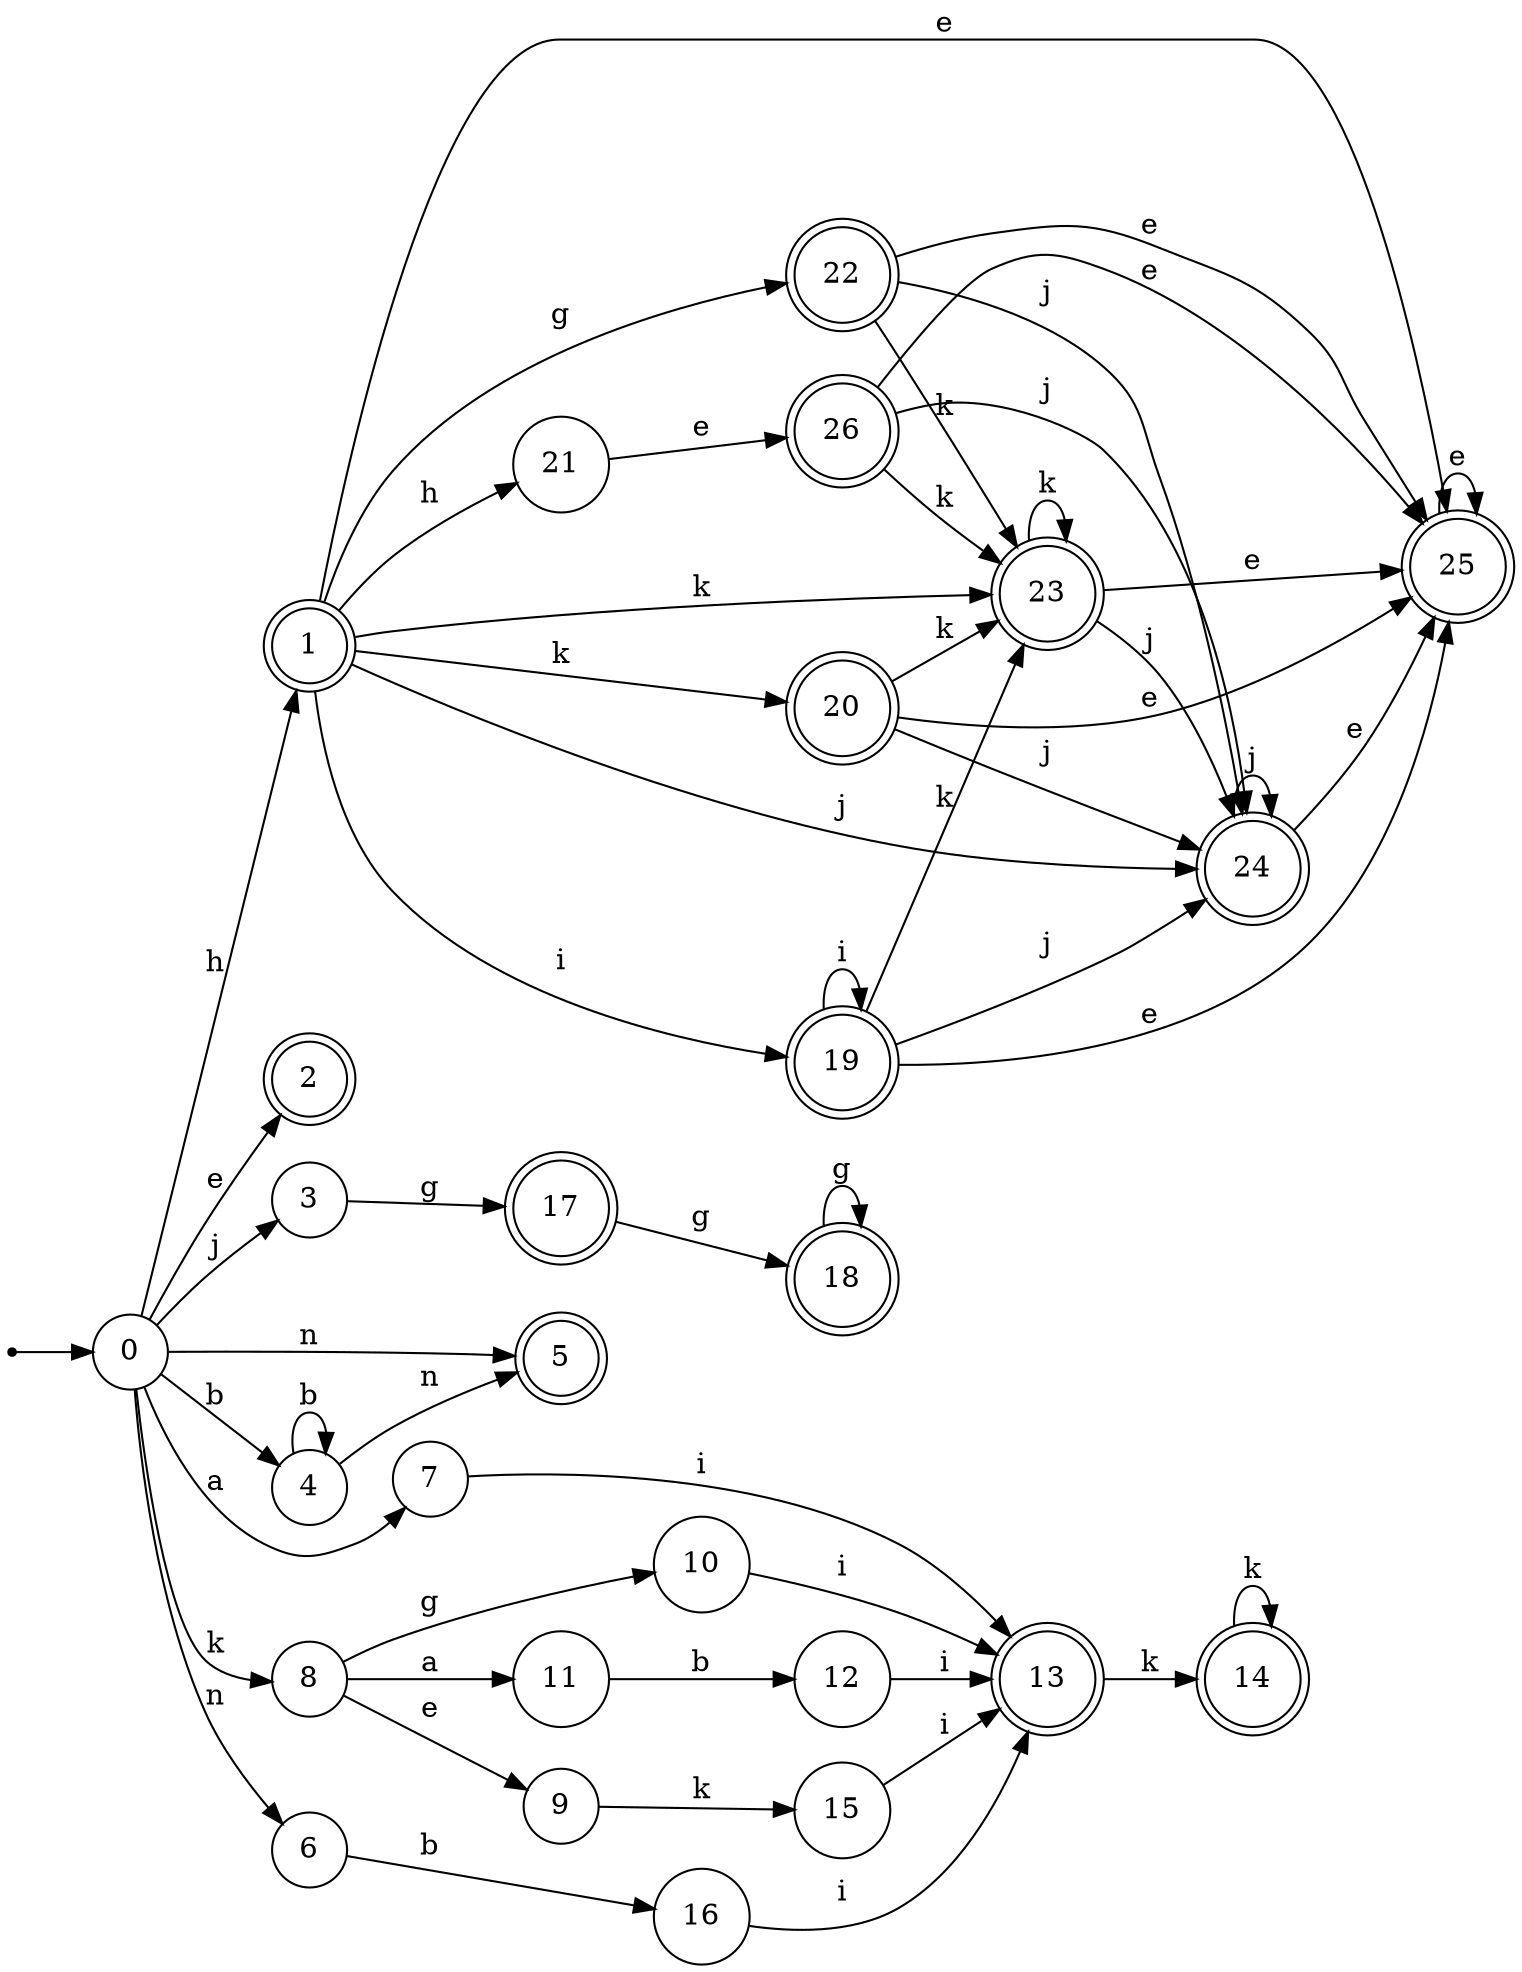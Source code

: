 digraph finite_state_machine {
rankdir=LR;
size="20,20";
node [shape = point]; "dummy0"
node [shape = circle]; "0";
"dummy0" -> "0";
node [shape = doublecircle]; "1";node [shape = doublecircle]; "2";node [shape = circle]; "3";
node [shape = circle]; "4";
node [shape = doublecircle]; "5";node [shape = circle]; "6";
node [shape = circle]; "7";
node [shape = circle]; "8";
node [shape = circle]; "9";
node [shape = circle]; "10";
node [shape = circle]; "11";
node [shape = circle]; "12";
node [shape = doublecircle]; "13";node [shape = doublecircle]; "14";node [shape = circle]; "15";
node [shape = circle]; "16";
node [shape = doublecircle]; "17";node [shape = doublecircle]; "18";node [shape = doublecircle]; "19";node [shape = doublecircle]; "20";node [shape = circle]; "21";
node [shape = doublecircle]; "22";node [shape = doublecircle]; "23";node [shape = doublecircle]; "24";node [shape = doublecircle]; "25";node [shape = doublecircle]; "26";"0" -> "1" [label = "h"];
 "0" -> "2" [label = "e"];
 "0" -> "3" [label = "j"];
 "0" -> "4" [label = "b"];
 "0" -> "5" [label = "n"];
 "0" -> "6" [label = "n"];
 "0" -> "7" [label = "a"];
 "0" -> "8" [label = "k"];
 "8" -> "9" [label = "e"];
 "8" -> "10" [label = "g"];
 "8" -> "11" [label = "a"];
 "11" -> "12" [label = "b"];
 "12" -> "13" [label = "i"];
 "13" -> "14" [label = "k"];
 "14" -> "14" [label = "k"];
 "10" -> "13" [label = "i"];
 "9" -> "15" [label = "k"];
 "15" -> "13" [label = "i"];
 "7" -> "13" [label = "i"];
 "6" -> "16" [label = "b"];
 "16" -> "13" [label = "i"];
 "4" -> "4" [label = "b"];
 "4" -> "5" [label = "n"];
 "3" -> "17" [label = "g"];
 "17" -> "18" [label = "g"];
 "18" -> "18" [label = "g"];
 "1" -> "19" [label = "i"];
 "1" -> "20" [label = "k"];
 "1" -> "23" [label = "k"];
 "1" -> "21" [label = "h"];
 "1" -> "22" [label = "g"];
 "1" -> "24" [label = "j"];
 "1" -> "25" [label = "e"];
 "25" -> "25" [label = "e"];
 "24" -> "24" [label = "j"];
 "24" -> "25" [label = "e"];
 "23" -> "23" [label = "k"];
 "23" -> "24" [label = "j"];
 "23" -> "25" [label = "e"];
 "22" -> "23" [label = "k"];
 "22" -> "24" [label = "j"];
 "22" -> "25" [label = "e"];
 "21" -> "26" [label = "e"];
 "26" -> "23" [label = "k"];
 "26" -> "24" [label = "j"];
 "26" -> "25" [label = "e"];
 "20" -> "23" [label = "k"];
 "20" -> "24" [label = "j"];
 "20" -> "25" [label = "e"];
 "19" -> "19" [label = "i"];
 "19" -> "23" [label = "k"];
 "19" -> "24" [label = "j"];
 "19" -> "25" [label = "e"];
 }
